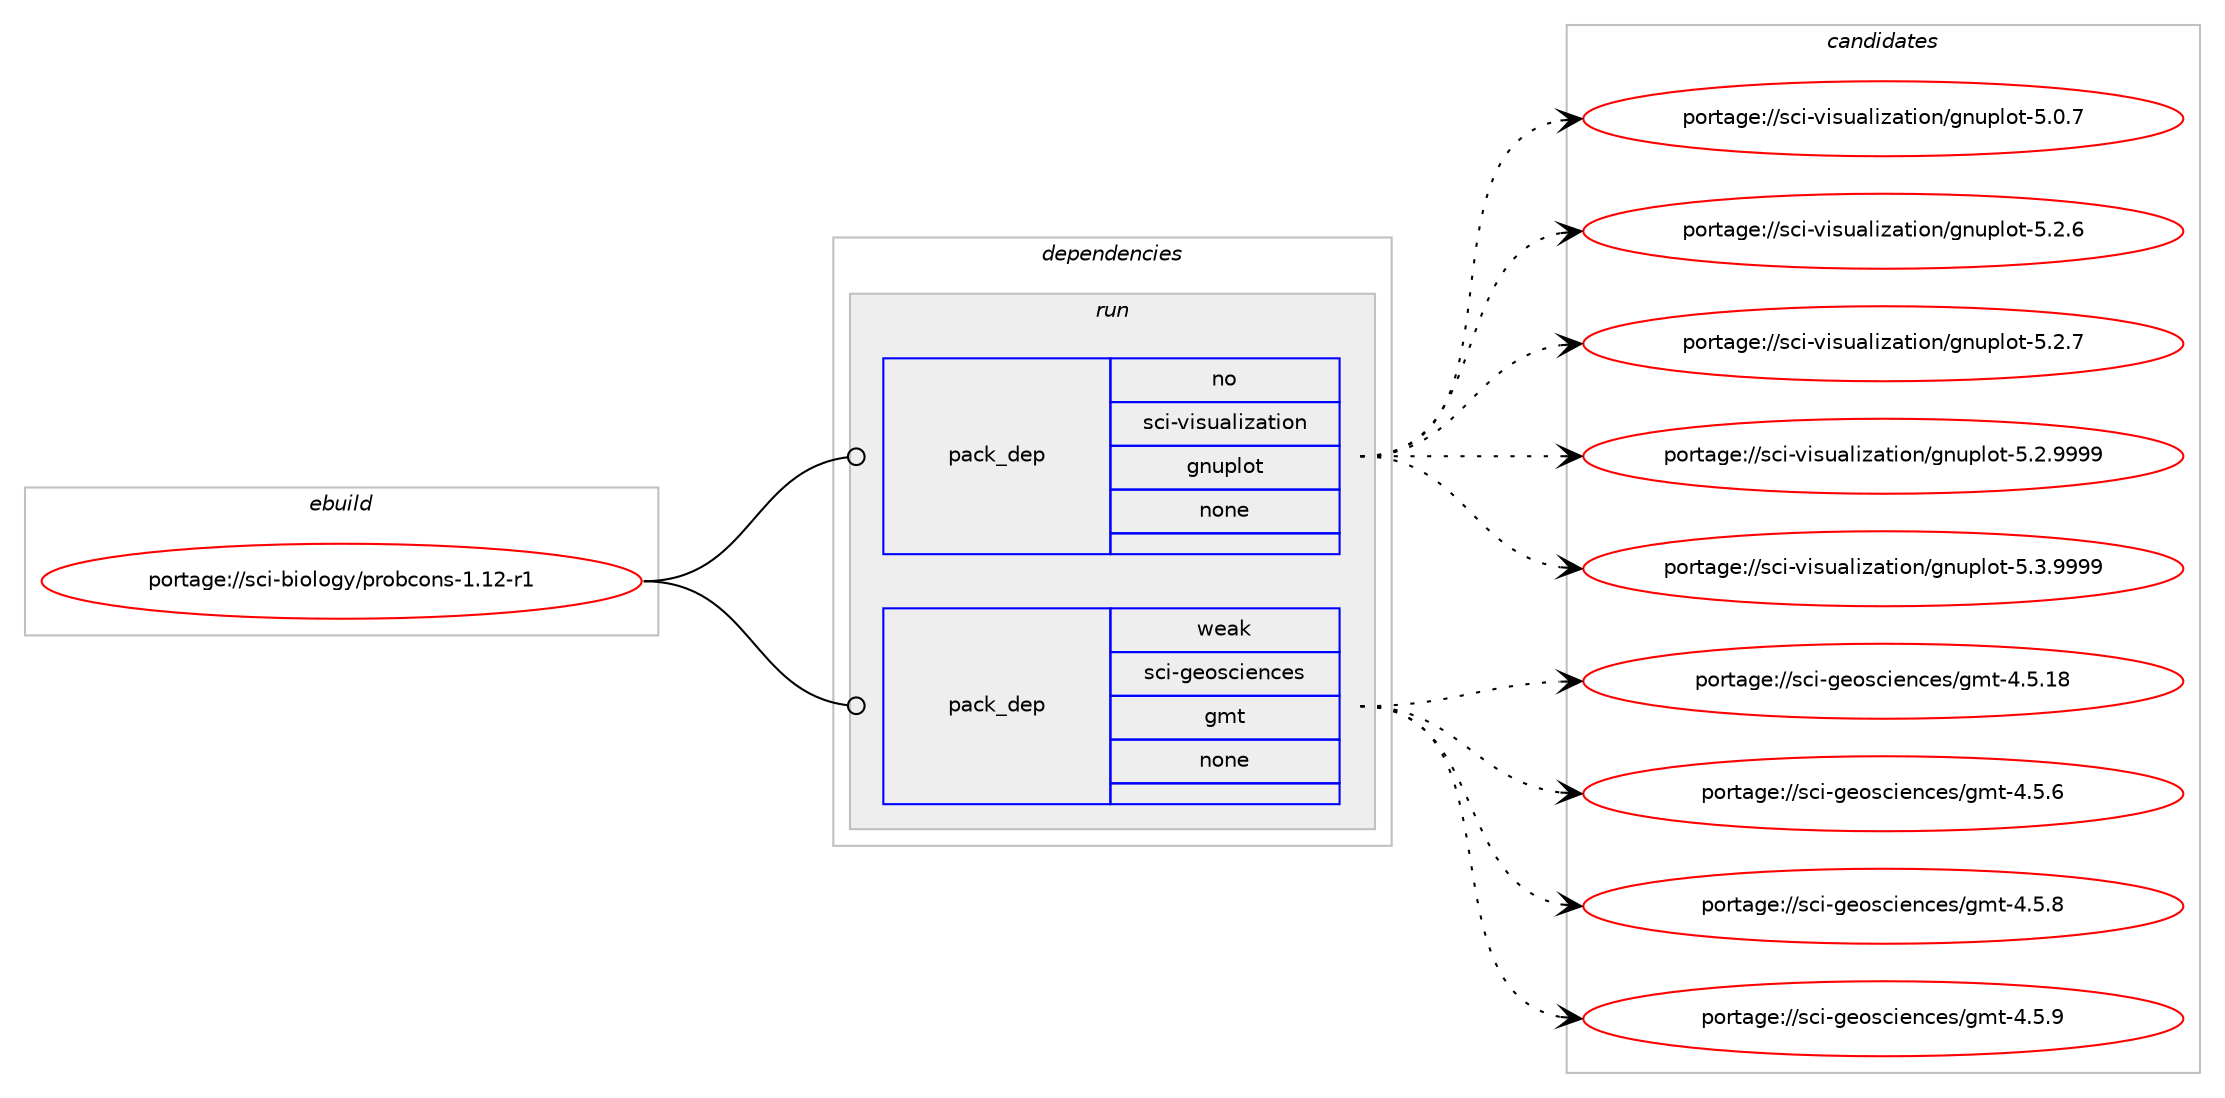 digraph prolog {

# *************
# Graph options
# *************

newrank=true;
concentrate=true;
compound=true;
graph [rankdir=LR,fontname=Helvetica,fontsize=10,ranksep=1.5];#, ranksep=2.5, nodesep=0.2];
edge  [arrowhead=vee];
node  [fontname=Helvetica,fontsize=10];

# **********
# The ebuild
# **********

subgraph cluster_leftcol {
color=gray;
rank=same;
label=<<i>ebuild</i>>;
id [label="portage://sci-biology/probcons-1.12-r1", color=red, width=4, href="../sci-biology/probcons-1.12-r1.svg"];
}

# ****************
# The dependencies
# ****************

subgraph cluster_midcol {
color=gray;
label=<<i>dependencies</i>>;
subgraph cluster_compile {
fillcolor="#eeeeee";
style=filled;
label=<<i>compile</i>>;
}
subgraph cluster_compileandrun {
fillcolor="#eeeeee";
style=filled;
label=<<i>compile and run</i>>;
}
subgraph cluster_run {
fillcolor="#eeeeee";
style=filled;
label=<<i>run</i>>;
subgraph pack281865 {
dependency383604 [label=<<TABLE BORDER="0" CELLBORDER="1" CELLSPACING="0" CELLPADDING="4" WIDTH="220"><TR><TD ROWSPAN="6" CELLPADDING="30">pack_dep</TD></TR><TR><TD WIDTH="110">no</TD></TR><TR><TD>sci-visualization</TD></TR><TR><TD>gnuplot</TD></TR><TR><TD>none</TD></TR><TR><TD></TD></TR></TABLE>>, shape=none, color=blue];
}
id:e -> dependency383604:w [weight=20,style="solid",arrowhead="odot"];
subgraph pack281866 {
dependency383605 [label=<<TABLE BORDER="0" CELLBORDER="1" CELLSPACING="0" CELLPADDING="4" WIDTH="220"><TR><TD ROWSPAN="6" CELLPADDING="30">pack_dep</TD></TR><TR><TD WIDTH="110">weak</TD></TR><TR><TD>sci-geosciences</TD></TR><TR><TD>gmt</TD></TR><TR><TD>none</TD></TR><TR><TD></TD></TR></TABLE>>, shape=none, color=blue];
}
id:e -> dependency383605:w [weight=20,style="solid",arrowhead="odot"];
}
}

# **************
# The candidates
# **************

subgraph cluster_choices {
rank=same;
color=gray;
label=<<i>candidates</i>>;

subgraph choice281865 {
color=black;
nodesep=1;
choiceportage1159910545118105115117971081051229711610511111047103110117112108111116455346484655 [label="portage://sci-visualization/gnuplot-5.0.7", color=red, width=4,href="../sci-visualization/gnuplot-5.0.7.svg"];
choiceportage1159910545118105115117971081051229711610511111047103110117112108111116455346504654 [label="portage://sci-visualization/gnuplot-5.2.6", color=red, width=4,href="../sci-visualization/gnuplot-5.2.6.svg"];
choiceportage1159910545118105115117971081051229711610511111047103110117112108111116455346504655 [label="portage://sci-visualization/gnuplot-5.2.7", color=red, width=4,href="../sci-visualization/gnuplot-5.2.7.svg"];
choiceportage1159910545118105115117971081051229711610511111047103110117112108111116455346504657575757 [label="portage://sci-visualization/gnuplot-5.2.9999", color=red, width=4,href="../sci-visualization/gnuplot-5.2.9999.svg"];
choiceportage1159910545118105115117971081051229711610511111047103110117112108111116455346514657575757 [label="portage://sci-visualization/gnuplot-5.3.9999", color=red, width=4,href="../sci-visualization/gnuplot-5.3.9999.svg"];
dependency383604:e -> choiceportage1159910545118105115117971081051229711610511111047103110117112108111116455346484655:w [style=dotted,weight="100"];
dependency383604:e -> choiceportage1159910545118105115117971081051229711610511111047103110117112108111116455346504654:w [style=dotted,weight="100"];
dependency383604:e -> choiceportage1159910545118105115117971081051229711610511111047103110117112108111116455346504655:w [style=dotted,weight="100"];
dependency383604:e -> choiceportage1159910545118105115117971081051229711610511111047103110117112108111116455346504657575757:w [style=dotted,weight="100"];
dependency383604:e -> choiceportage1159910545118105115117971081051229711610511111047103110117112108111116455346514657575757:w [style=dotted,weight="100"];
}
subgraph choice281866 {
color=black;
nodesep=1;
choiceportage115991054510310111111599105101110991011154710310911645524653464956 [label="portage://sci-geosciences/gmt-4.5.18", color=red, width=4,href="../sci-geosciences/gmt-4.5.18.svg"];
choiceportage1159910545103101111115991051011109910111547103109116455246534654 [label="portage://sci-geosciences/gmt-4.5.6", color=red, width=4,href="../sci-geosciences/gmt-4.5.6.svg"];
choiceportage1159910545103101111115991051011109910111547103109116455246534656 [label="portage://sci-geosciences/gmt-4.5.8", color=red, width=4,href="../sci-geosciences/gmt-4.5.8.svg"];
choiceportage1159910545103101111115991051011109910111547103109116455246534657 [label="portage://sci-geosciences/gmt-4.5.9", color=red, width=4,href="../sci-geosciences/gmt-4.5.9.svg"];
dependency383605:e -> choiceportage115991054510310111111599105101110991011154710310911645524653464956:w [style=dotted,weight="100"];
dependency383605:e -> choiceportage1159910545103101111115991051011109910111547103109116455246534654:w [style=dotted,weight="100"];
dependency383605:e -> choiceportage1159910545103101111115991051011109910111547103109116455246534656:w [style=dotted,weight="100"];
dependency383605:e -> choiceportage1159910545103101111115991051011109910111547103109116455246534657:w [style=dotted,weight="100"];
}
}

}
